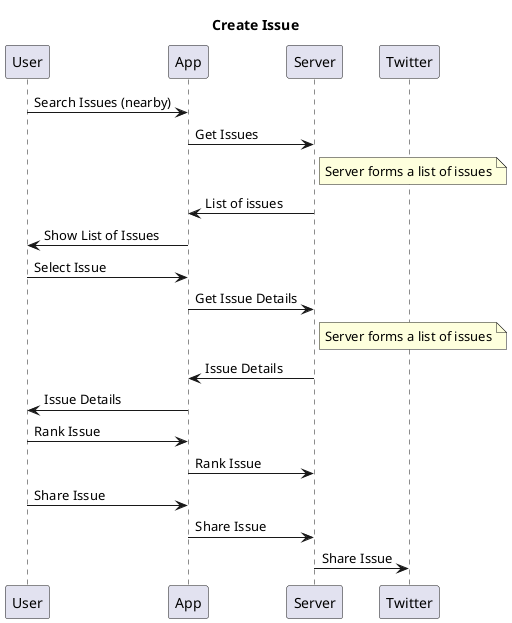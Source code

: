 @startuml

'TODO

title Create Issue

User->App: Search Issues (nearby)
App->Server: Get Issues
note right of Server: Server forms a list of issues
Server->App: List of issues
App->User: Show List of Issues
User->App: Select Issue
App->Server: Get Issue Details
note right of Server: Server forms a list of issues
Server->App: Issue Details
App->User: Issue Details
User->App: Rank Issue
App->Server: Rank Issue
User->App: Share Issue
App->Server: Share Issue
Server->Twitter: Share Issue

@enduml
